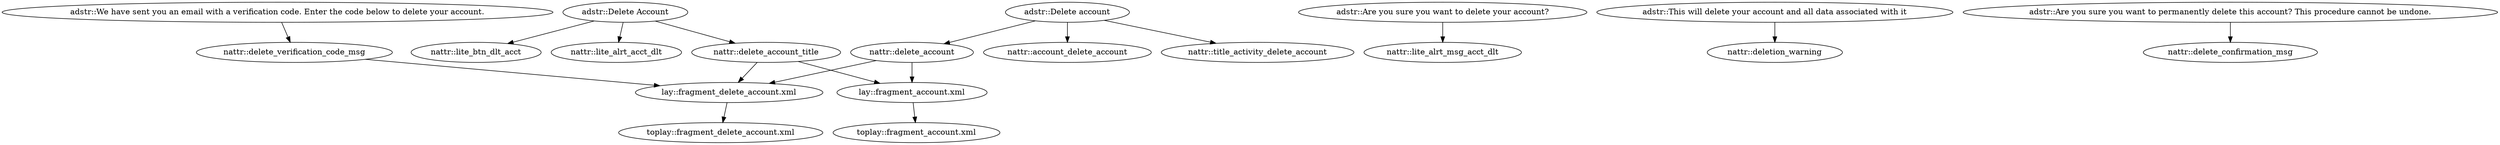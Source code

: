 digraph G {
"adstr::Delete Account" -> "nattr::lite_alrt_acct_dlt"
"adstr::Delete Account" -> "nattr::lite_btn_dlt_acct"
"adstr::Delete Account" -> "nattr::delete_account_title"
"adstr::Are you sure you want to delete your account?" -> "nattr::lite_alrt_msg_acct_dlt"
"adstr::Delete account" -> "nattr::account_delete_account"
"adstr::Delete account" -> "nattr::delete_account"
"adstr::Delete account" -> "nattr::title_activity_delete_account"
"adstr::This will delete your account and all data associated with it" -> "nattr::deletion_warning"
"adstr::Are you sure you want to permanently delete this account? This procedure cannot be undone." -> "nattr::delete_confirmation_msg"
"adstr::We have sent you an email with a verification code. Enter the code below to delete your account." -> "nattr::delete_verification_code_msg"
"nattr::delete_account_title" -> "lay::fragment_delete_account.xml"
"nattr::delete_account_title" -> "lay::fragment_account.xml"
"nattr::delete_account" -> "lay::fragment_delete_account.xml"
"nattr::delete_account" -> "lay::fragment_account.xml"
"nattr::delete_verification_code_msg" -> "lay::fragment_delete_account.xml"
"lay::fragment_delete_account.xml" -> "toplay::fragment_delete_account.xml"
"lay::fragment_account.xml" -> "toplay::fragment_account.xml"
}
